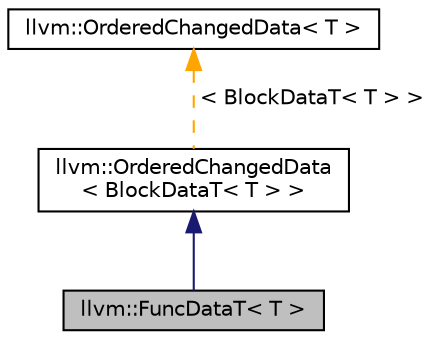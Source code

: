 digraph "llvm::FuncDataT&lt; T &gt;"
{
 // LATEX_PDF_SIZE
  bgcolor="transparent";
  edge [fontname="Helvetica",fontsize="10",labelfontname="Helvetica",labelfontsize="10"];
  node [fontname="Helvetica",fontsize="10",shape=record];
  Node1 [label="llvm::FuncDataT\< T \>",height=0.2,width=0.4,color="black", fillcolor="grey75", style="filled", fontcolor="black",tooltip=" "];
  Node2 -> Node1 [dir="back",color="midnightblue",fontsize="10",style="solid",fontname="Helvetica"];
  Node2 [label="llvm::OrderedChangedData\l\< BlockDataT\< T \> \>",height=0.2,width=0.4,color="black",URL="$classllvm_1_1OrderedChangedData.html",tooltip=" "];
  Node3 -> Node2 [dir="back",color="orange",fontsize="10",style="dashed",label=" \< BlockDataT\< T \> \>" ,fontname="Helvetica"];
  Node3 [label="llvm::OrderedChangedData\< T \>",height=0.2,width=0.4,color="black",URL="$classllvm_1_1OrderedChangedData.html",tooltip=" "];
}
